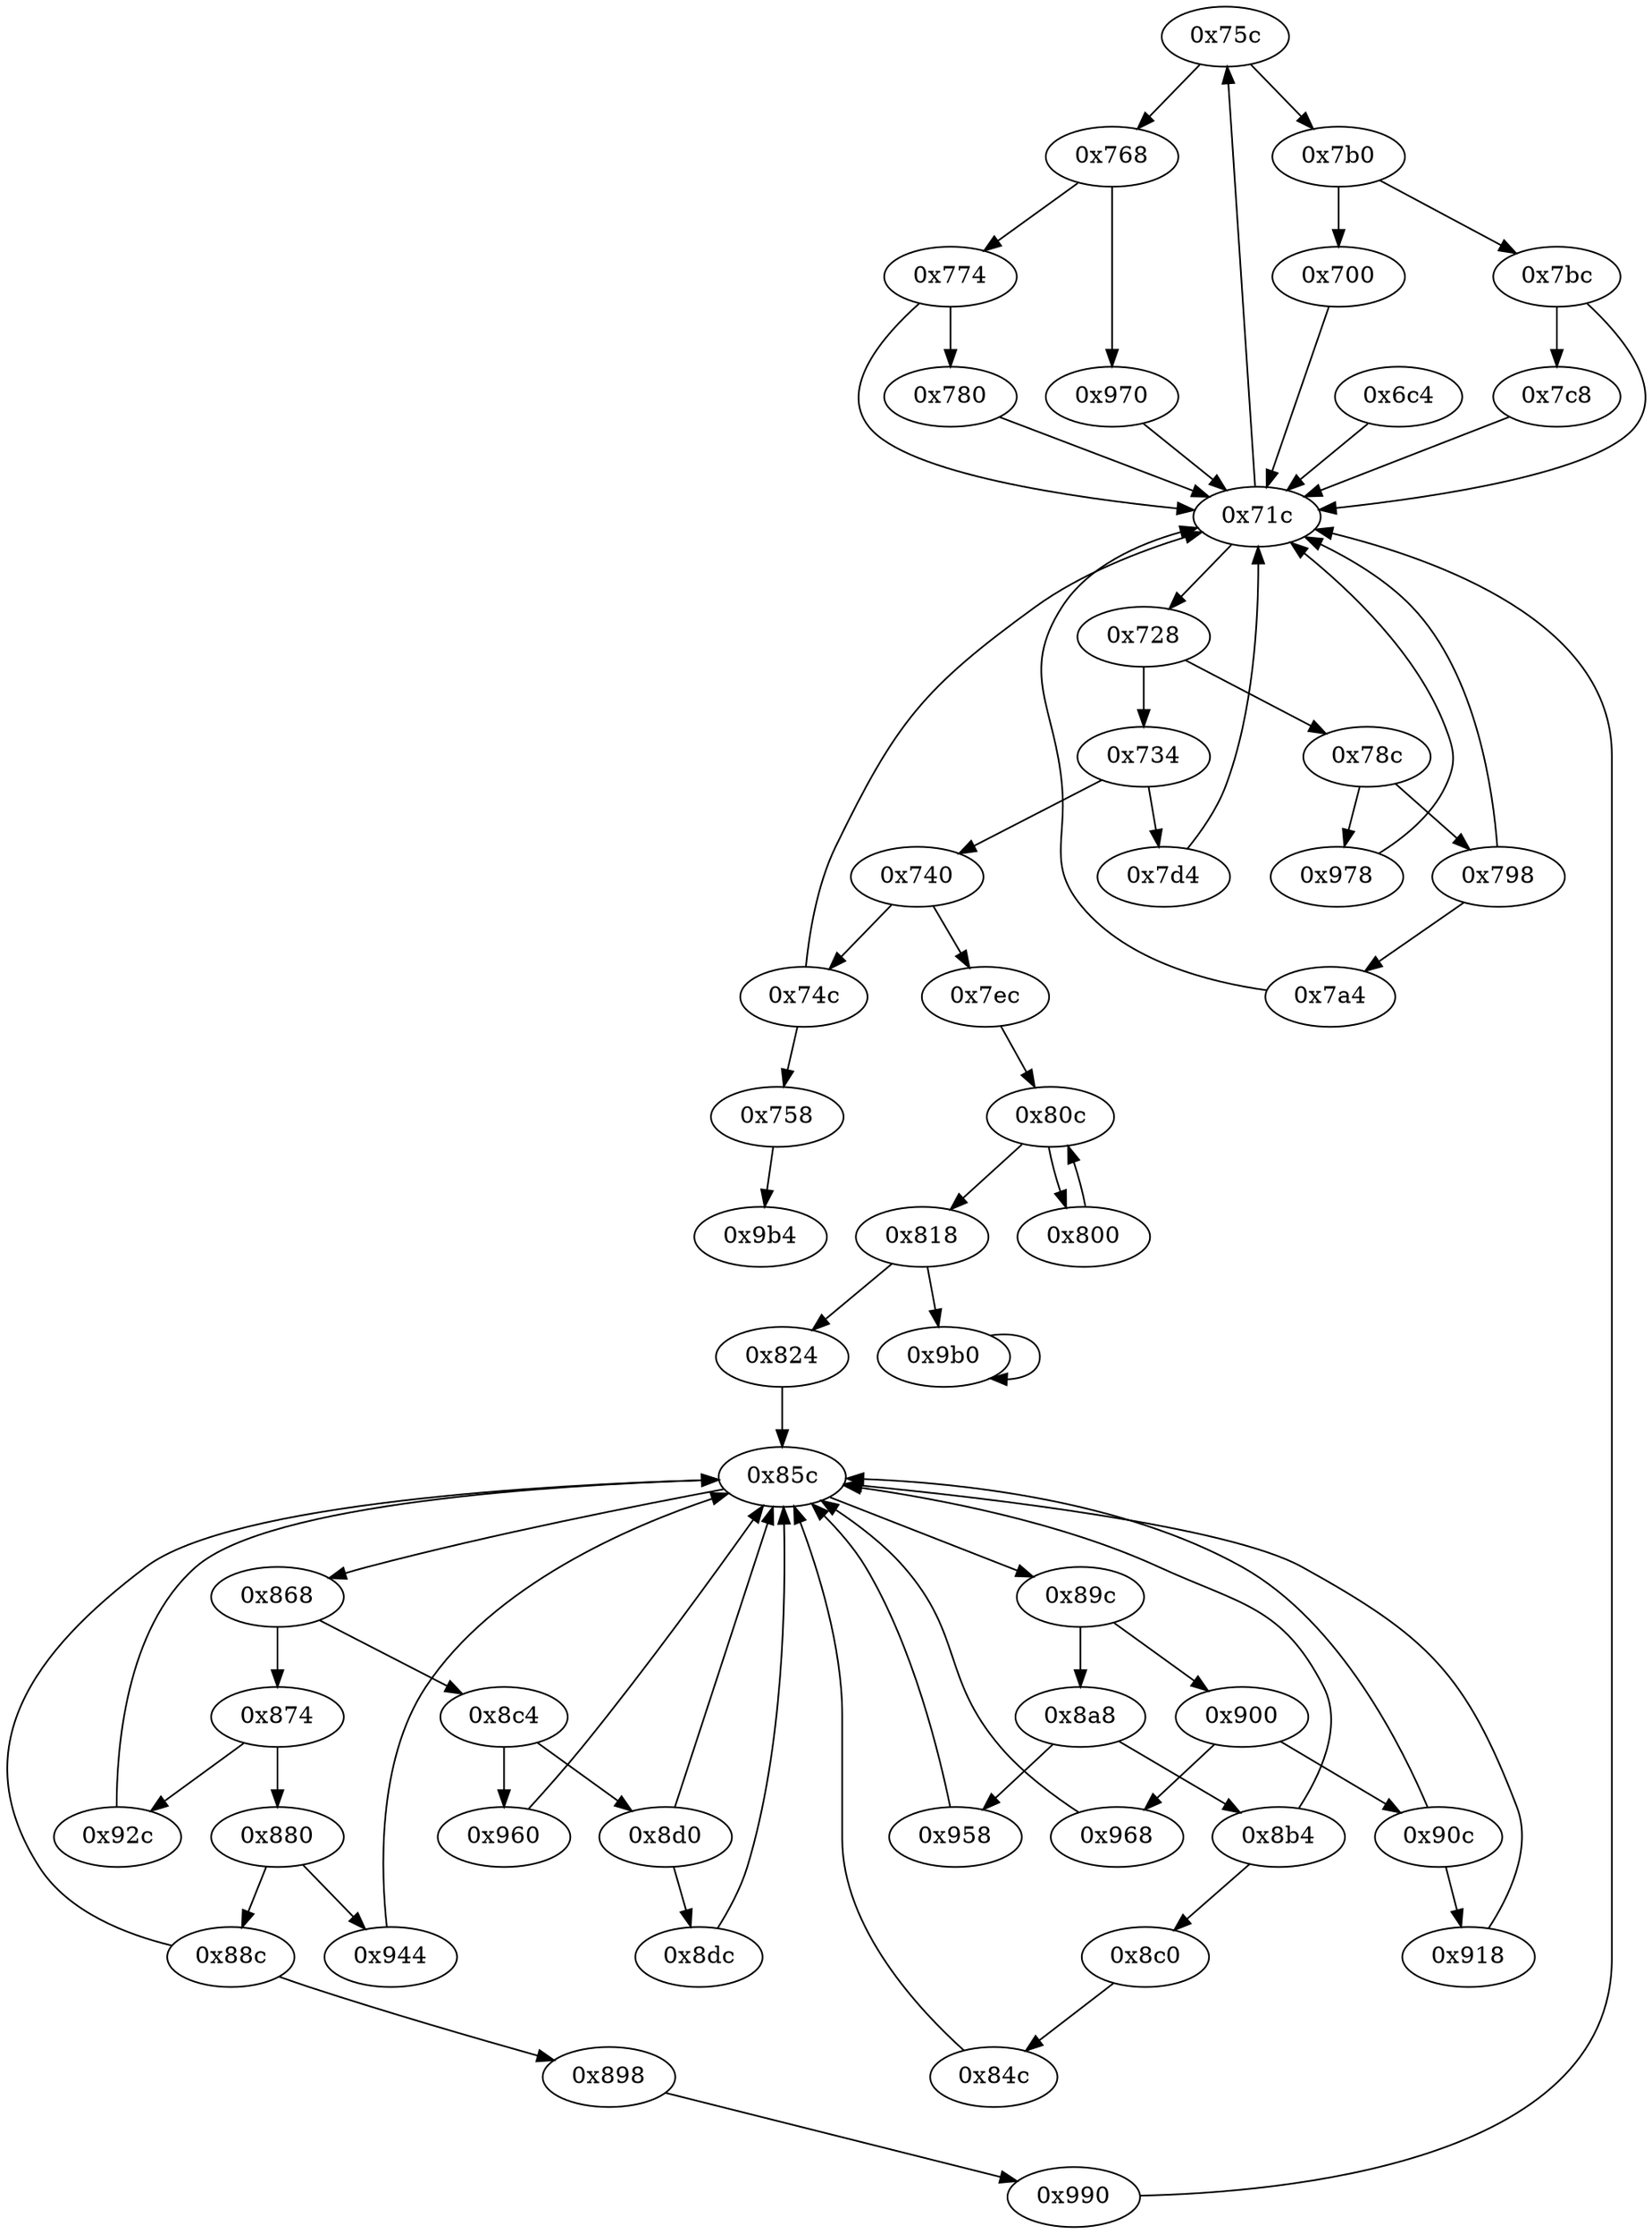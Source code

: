 digraph "" {
	"0x75c"	 [opcode="[u'ldr', u'cmp', u'b']"];
	"0x7b0"	 [opcode="[u'ldr', u'cmp', u'b']"];
	"0x75c" -> "0x7b0";
	"0x768"	 [opcode="[u'ldr', u'cmp', u'b']"];
	"0x75c" -> "0x768";
	"0x780"	 [opcode="[u'ldr', u'ldr', u'b']"];
	"0x71c"	 [opcode="[u'ldr', u'cmp', u'b']"];
	"0x780" -> "0x71c";
	"0x7bc"	 [opcode="[u'ldr', u'cmp', u'b']"];
	"0x7c8"	 [opcode="[u'mov', u'mov', u'b']"];
	"0x7bc" -> "0x7c8";
	"0x7bc" -> "0x71c";
	"0x89c"	 [opcode="[u'ldr', u'cmp', u'b']"];
	"0x900"	 [opcode="[u'ldr', u'cmp', u'b']"];
	"0x89c" -> "0x900";
	"0x8a8"	 [opcode="[u'ldr', u'cmp', u'b']"];
	"0x89c" -> "0x8a8";
	"0x7b0" -> "0x7bc";
	"0x700"	 [opcode="[u'ldr', u'ldr', u'mov', u'bl', u'ldr', u'mov', u'mov']"];
	"0x7b0" -> "0x700";
	"0x9b4"	 [opcode="[u'ldr', u'ldr', u'ldr', u'ldr', u'sub', u'mov', u'sub', u'pop']"];
	"0x944"	 [opcode="[u'mov', u'mov', u'mov', u'mov', u'b']"];
	"0x85c"	 [opcode="[u'ldr', u'cmp', u'b']"];
	"0x944" -> "0x85c";
	"0x7a4"	 [opcode="[u'str', u'ldr', u'b']"];
	"0x7a4" -> "0x71c";
	"0x9b0"	 [opcode="[u'b']"];
	"0x9b0" -> "0x9b0";
	"0x8b4"	 [opcode="[u'ldr', u'cmp', u'b']"];
	"0x8b4" -> "0x85c";
	"0x8c0"	 [opcode="[u'b']"];
	"0x8b4" -> "0x8c0";
	"0x8d0"	 [opcode="[u'ldr', u'cmp', u'b']"];
	"0x8d0" -> "0x85c";
	"0x8dc"	 [opcode="[u'str', u'str', u'str', u'ldr', u'ldr', u'ldr', u'cmp', u'mov', u'b']"];
	"0x8d0" -> "0x8dc";
	"0x880"	 [opcode="[u'ldr', u'cmp', u'b']"];
	"0x880" -> "0x944";
	"0x88c"	 [opcode="[u'ldr', u'cmp', u'b']"];
	"0x880" -> "0x88c";
	"0x868"	 [opcode="[u'ldr', u'cmp', u'b']"];
	"0x874"	 [opcode="[u'ldr', u'cmp', u'b']"];
	"0x868" -> "0x874";
	"0x8c4"	 [opcode="[u'ldr', u'cmp', u'b']"];
	"0x868" -> "0x8c4";
	"0x968"	 [opcode="[u'ldr', u'b']"];
	"0x968" -> "0x85c";
	"0x800"	 [opcode="[u'mov', u'bl', u'ldr']"];
	"0x80c"	 [opcode="[u'ldr', u'cmp', u'b']"];
	"0x800" -> "0x80c";
	"0x824"	 [opcode="[u'str', u'mov', u'mov', u'ldr', u'ldrb', u'str', u'ldr', u'ldr', u'ldr', u'b']"];
	"0x824" -> "0x85c";
	"0x6c4"	 [opcode="[u'push', u'add', u'sub', u'mov', u'ldr', u'mov', u'ldr', u'add', u'ldr', u'add', u'ldr', u'str', u'ldr', u'ldr', u'b']"];
	"0x6c4" -> "0x71c";
	"0x734"	 [opcode="[u'ldr', u'cmp', u'b']"];
	"0x7d4"	 [opcode="[u'ldrb', u'ldr', u'ldr', u'cmp', u'mov', u'b']"];
	"0x734" -> "0x7d4";
	"0x740"	 [opcode="[u'ldr', u'cmp', u'b']"];
	"0x734" -> "0x740";
	"0x900" -> "0x968";
	"0x90c"	 [opcode="[u'ldr', u'cmp', u'b']"];
	"0x900" -> "0x90c";
	"0x74c"	 [opcode="[u'ldr', u'cmp', u'b']"];
	"0x758"	 [opcode="[u'b']"];
	"0x74c" -> "0x758";
	"0x74c" -> "0x71c";
	"0x758" -> "0x9b4";
	"0x85c" -> "0x89c";
	"0x85c" -> "0x868";
	"0x7c8" -> "0x71c";
	"0x774"	 [opcode="[u'ldr', u'cmp', u'b']"];
	"0x774" -> "0x780";
	"0x774" -> "0x71c";
	"0x798"	 [opcode="[u'ldr', u'cmp', u'b']"];
	"0x798" -> "0x7a4";
	"0x798" -> "0x71c";
	"0x8dc" -> "0x85c";
	"0x88c" -> "0x85c";
	"0x898"	 [opcode="[u'b']"];
	"0x88c" -> "0x898";
	"0x874" -> "0x880";
	"0x92c"	 [opcode="[u'ldr', u'ldr', u'add', u'str', u'ldr', u'b']"];
	"0x874" -> "0x92c";
	"0x990"	 [opcode="[u'ldr', u'mov', u'mov', u'add', u'str', u'ldr', u'ldr', u'b']"];
	"0x898" -> "0x990";
	"0x8c4" -> "0x8d0";
	"0x960"	 [opcode="[u'ldr', u'b']"];
	"0x8c4" -> "0x960";
	"0x78c"	 [opcode="[u'ldr', u'cmp', u'b']"];
	"0x78c" -> "0x798";
	"0x978"	 [opcode="[u'cmp', u'mov', u'mov', u'strb', u'ldr', u'b']"];
	"0x78c" -> "0x978";
	"0x990" -> "0x71c";
	"0x84c"	 [opcode="[u'ldr', u'ldr', u'ldr', u'mov']"];
	"0x8c0" -> "0x84c";
	"0x8a8" -> "0x8b4";
	"0x958"	 [opcode="[u'ldr', u'b']"];
	"0x8a8" -> "0x958";
	"0x958" -> "0x85c";
	"0x728"	 [opcode="[u'ldr', u'cmp', u'b']"];
	"0x728" -> "0x734";
	"0x728" -> "0x78c";
	"0x978" -> "0x71c";
	"0x700" -> "0x71c";
	"0x7ec"	 [opcode="[u'mov', u'bl', u'mov', u'ldr', u'b']"];
	"0x7ec" -> "0x80c";
	"0x970"	 [opcode="[u'ldr', u'b']"];
	"0x970" -> "0x71c";
	"0x7d4" -> "0x71c";
	"0x918"	 [opcode="[u'ldr', u'add', u'str', u'ldr', u'b']"];
	"0x918" -> "0x85c";
	"0x768" -> "0x774";
	"0x768" -> "0x970";
	"0x818"	 [opcode="[u'ldr', u'cmp', u'b']"];
	"0x818" -> "0x9b0";
	"0x818" -> "0x824";
	"0x71c" -> "0x75c";
	"0x71c" -> "0x728";
	"0x92c" -> "0x85c";
	"0x80c" -> "0x800";
	"0x80c" -> "0x818";
	"0x84c" -> "0x85c";
	"0x960" -> "0x85c";
	"0x740" -> "0x74c";
	"0x740" -> "0x7ec";
	"0x90c" -> "0x85c";
	"0x90c" -> "0x918";
}
